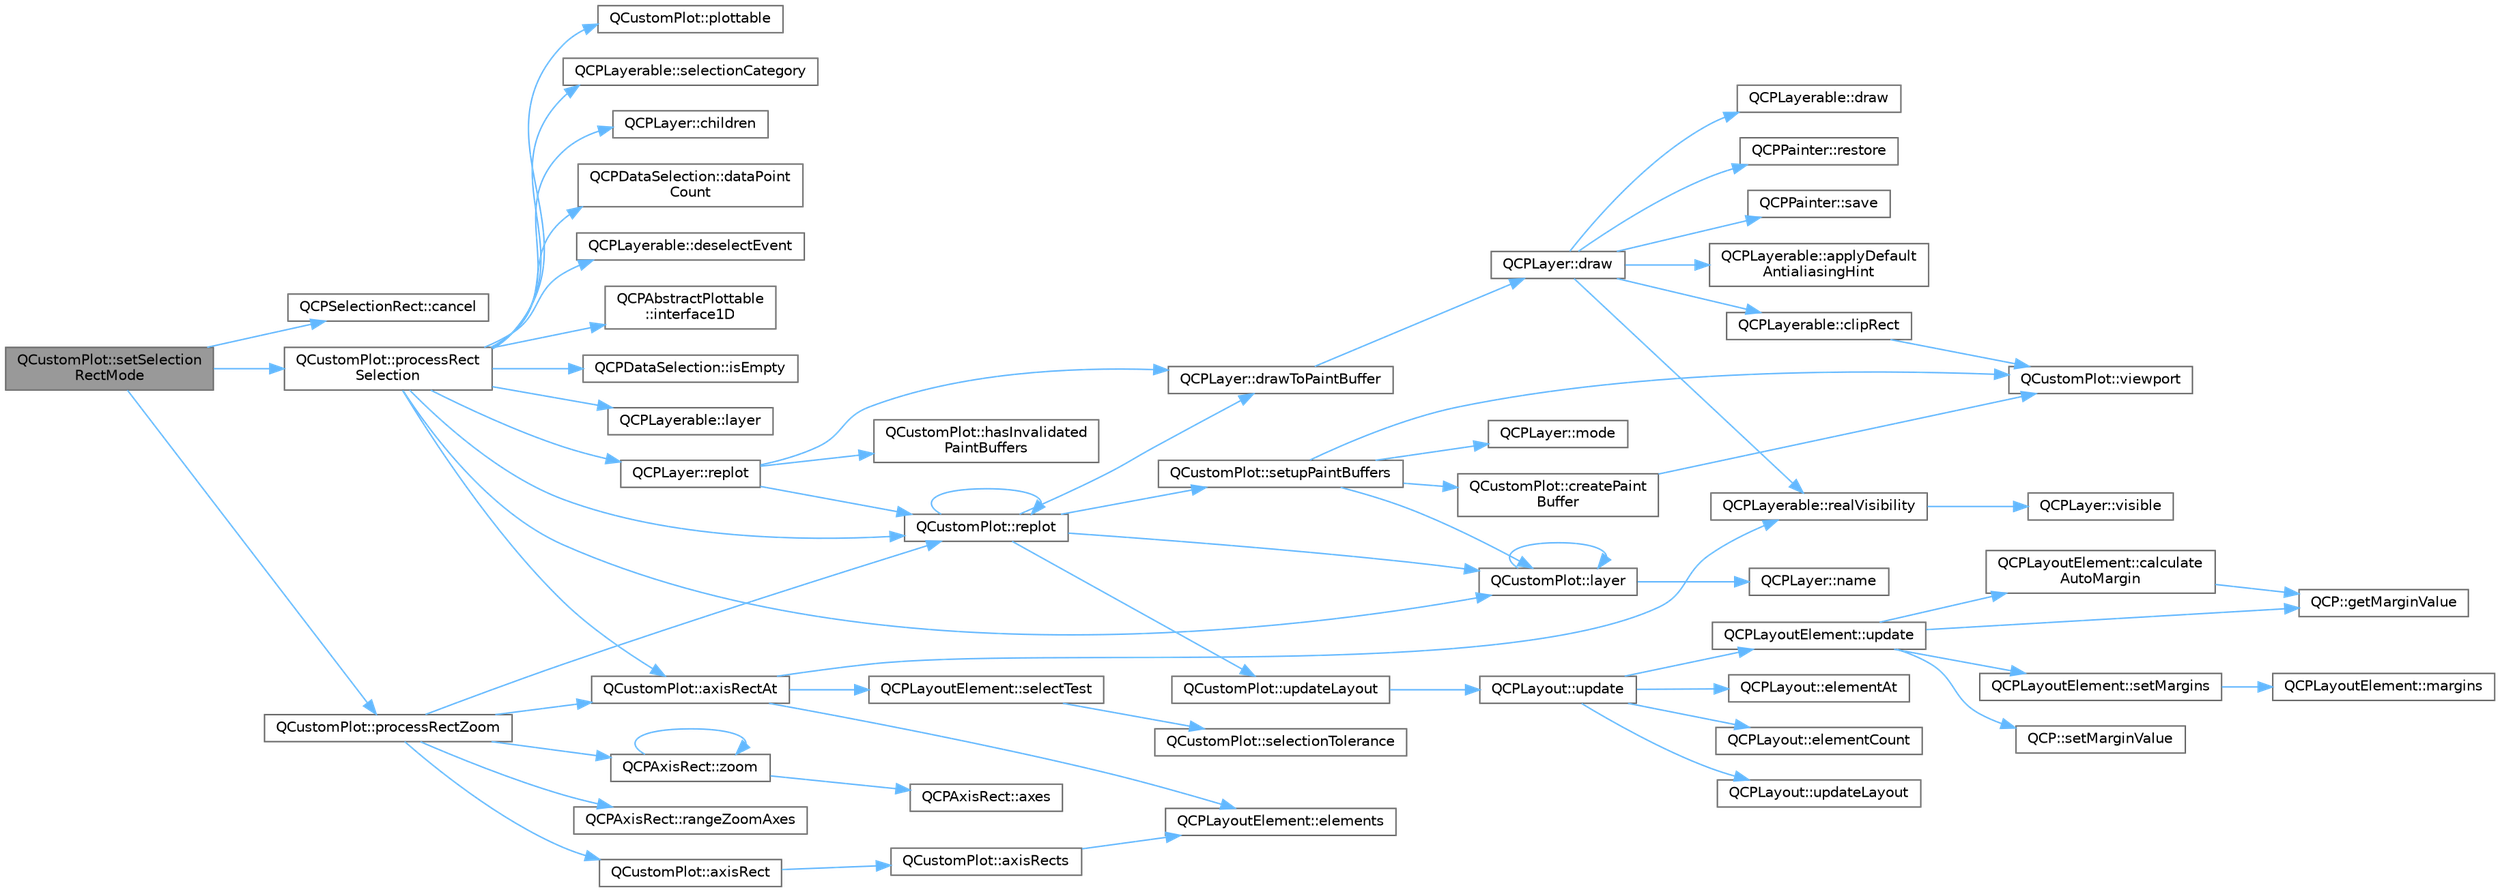 digraph "QCustomPlot::setSelectionRectMode"
{
 // LATEX_PDF_SIZE
  bgcolor="transparent";
  edge [fontname=Helvetica,fontsize=10,labelfontname=Helvetica,labelfontsize=10];
  node [fontname=Helvetica,fontsize=10,shape=box,height=0.2,width=0.4];
  rankdir="LR";
  Node1 [label="QCustomPlot::setSelection\lRectMode",height=0.2,width=0.4,color="gray40", fillcolor="grey60", style="filled", fontcolor="black",tooltip=" "];
  Node1 -> Node2 [color="steelblue1",style="solid"];
  Node2 [label="QCPSelectionRect::cancel",height=0.2,width=0.4,color="grey40", fillcolor="white", style="filled",URL="$class_q_c_p_selection_rect.html#af67bc58f4f5ce9a4dc420b9c42de235a",tooltip=" "];
  Node1 -> Node3 [color="steelblue1",style="solid"];
  Node3 [label="QCustomPlot::processRect\lSelection",height=0.2,width=0.4,color="grey40", fillcolor="white", style="filled",URL="$class_q_custom_plot.html#ac10849411e1d0e858ea7f29c8ade364c",tooltip=" "];
  Node3 -> Node4 [color="steelblue1",style="solid"];
  Node4 [label="QCustomPlot::axisRectAt",height=0.2,width=0.4,color="grey40", fillcolor="white", style="filled",URL="$class_q_custom_plot.html#a4a08842fc3e9ba6bed83aa410c5c5ba5",tooltip=" "];
  Node4 -> Node5 [color="steelblue1",style="solid"];
  Node5 [label="QCPLayoutElement::elements",height=0.2,width=0.4,color="grey40", fillcolor="white", style="filled",URL="$class_q_c_p_layout_element.html#a76dec8cb31e498994a944d7647a43309",tooltip=" "];
  Node4 -> Node6 [color="steelblue1",style="solid"];
  Node6 [label="QCPLayerable::realVisibility",height=0.2,width=0.4,color="grey40", fillcolor="white", style="filled",URL="$class_q_c_p_layerable.html#ab054e88f15d485defcb95e7376f119e7",tooltip=" "];
  Node6 -> Node7 [color="steelblue1",style="solid"];
  Node7 [label="QCPLayer::visible",height=0.2,width=0.4,color="grey40", fillcolor="white", style="filled",URL="$class_q_c_p_layer.html#ad1cc2d6b32d2abb33c7f449b964e068c",tooltip=" "];
  Node4 -> Node8 [color="steelblue1",style="solid"];
  Node8 [label="QCPLayoutElement::selectTest",height=0.2,width=0.4,color="grey40", fillcolor="white", style="filled",URL="$class_q_c_p_layout_element.html#ae97f483cccedadbf18ea4525ef240ee4",tooltip=" "];
  Node8 -> Node9 [color="steelblue1",style="solid"];
  Node9 [label="QCustomPlot::selectionTolerance",height=0.2,width=0.4,color="grey40", fillcolor="white", style="filled",URL="$class_q_custom_plot.html#a5441d11013afeaf4b8f2ea06e8624a25",tooltip=" "];
  Node3 -> Node10 [color="steelblue1",style="solid"];
  Node10 [label="QCPLayer::children",height=0.2,width=0.4,color="grey40", fillcolor="white", style="filled",URL="$class_q_c_p_layer.html#a183b90941fc78f0b136edd77c5fb6966",tooltip=" "];
  Node3 -> Node11 [color="steelblue1",style="solid"];
  Node11 [label="QCPDataSelection::dataPoint\lCount",height=0.2,width=0.4,color="grey40", fillcolor="white", style="filled",URL="$class_q_c_p_data_selection.html#ac9e74dd294778aa799216c3435c9c4f0",tooltip=" "];
  Node3 -> Node12 [color="steelblue1",style="solid"];
  Node12 [label="QCPLayerable::deselectEvent",height=0.2,width=0.4,color="grey40", fillcolor="white", style="filled",URL="$class_q_c_p_layerable.html#ae546370644a5551c76af739afc008bee",tooltip=" "];
  Node3 -> Node13 [color="steelblue1",style="solid"];
  Node13 [label="QCPAbstractPlottable\l::interface1D",height=0.2,width=0.4,color="grey40", fillcolor="white", style="filled",URL="$class_q_c_p_abstract_plottable.html#a81fd9fd5c4f429c074785e2eb238a8e7",tooltip=" "];
  Node3 -> Node14 [color="steelblue1",style="solid"];
  Node14 [label="QCPDataSelection::isEmpty",height=0.2,width=0.4,color="grey40", fillcolor="white", style="filled",URL="$class_q_c_p_data_selection.html#a7f7526b475998dc0c3d6c376b24736c9",tooltip=" "];
  Node3 -> Node15 [color="steelblue1",style="solid"];
  Node15 [label="QCPLayerable::layer",height=0.2,width=0.4,color="grey40", fillcolor="white", style="filled",URL="$class_q_c_p_layerable.html#a9d4e121a7f1d2314f906fe698209cac9",tooltip=" "];
  Node3 -> Node16 [color="steelblue1",style="solid"];
  Node16 [label="QCustomPlot::layer",height=0.2,width=0.4,color="grey40", fillcolor="white", style="filled",URL="$class_q_custom_plot.html#a0a96244e7773b242ef23c32b7bdfb159",tooltip=" "];
  Node16 -> Node16 [color="steelblue1",style="solid"];
  Node16 -> Node17 [color="steelblue1",style="solid"];
  Node17 [label="QCPLayer::name",height=0.2,width=0.4,color="grey40", fillcolor="white", style="filled",URL="$class_q_c_p_layer.html#a37806f662b50b588fb1029a14fc5ef50",tooltip=" "];
  Node3 -> Node18 [color="steelblue1",style="solid"];
  Node18 [label="QCustomPlot::plottable",height=0.2,width=0.4,color="grey40", fillcolor="white", style="filled",URL="$class_q_custom_plot.html#adea38bdc660da9412ba69fb939031567",tooltip=" "];
  Node3 -> Node19 [color="steelblue1",style="solid"];
  Node19 [label="QCPLayer::replot",height=0.2,width=0.4,color="grey40", fillcolor="white", style="filled",URL="$class_q_c_p_layer.html#adefd53b6db02f470151c416f42e37180",tooltip=" "];
  Node19 -> Node20 [color="steelblue1",style="solid"];
  Node20 [label="QCPLayer::drawToPaintBuffer",height=0.2,width=0.4,color="grey40", fillcolor="white", style="filled",URL="$class_q_c_p_layer.html#a4a8e0a86f31462299e7fc8e8158dd2c6",tooltip=" "];
  Node20 -> Node21 [color="steelblue1",style="solid"];
  Node21 [label="QCPLayer::draw",height=0.2,width=0.4,color="grey40", fillcolor="white", style="filled",URL="$class_q_c_p_layer.html#ab831a99c8d30b15ec4533ca341e8813b",tooltip=" "];
  Node21 -> Node22 [color="steelblue1",style="solid"];
  Node22 [label="QCPLayerable::applyDefault\lAntialiasingHint",height=0.2,width=0.4,color="grey40", fillcolor="white", style="filled",URL="$class_q_c_p_layerable.html#afdf83ddc6a265cbf4c89fe99d3d93473",tooltip=" "];
  Node21 -> Node23 [color="steelblue1",style="solid"];
  Node23 [label="QCPLayerable::clipRect",height=0.2,width=0.4,color="grey40", fillcolor="white", style="filled",URL="$class_q_c_p_layerable.html#acbcfc9ecc75433747b1978a77b1864b3",tooltip=" "];
  Node23 -> Node24 [color="steelblue1",style="solid"];
  Node24 [label="QCustomPlot::viewport",height=0.2,width=0.4,color="grey40", fillcolor="white", style="filled",URL="$class_q_custom_plot.html#a19842409b18f556b256d05e97fffc670",tooltip=" "];
  Node21 -> Node25 [color="steelblue1",style="solid"];
  Node25 [label="QCPLayerable::draw",height=0.2,width=0.4,color="grey40", fillcolor="white", style="filled",URL="$class_q_c_p_layerable.html#aecf2f7087482d4b6a78cb2770e5ed12d",tooltip=" "];
  Node21 -> Node6 [color="steelblue1",style="solid"];
  Node21 -> Node26 [color="steelblue1",style="solid"];
  Node26 [label="QCPPainter::restore",height=0.2,width=0.4,color="grey40", fillcolor="white", style="filled",URL="$class_q_c_p_painter.html#a64908e6298d5bbd83457dc987cc3a022",tooltip=" "];
  Node21 -> Node27 [color="steelblue1",style="solid"];
  Node27 [label="QCPPainter::save",height=0.2,width=0.4,color="grey40", fillcolor="white", style="filled",URL="$class_q_c_p_painter.html#a8fd6821ee6fecbfa04444c9062912abd",tooltip=" "];
  Node19 -> Node28 [color="steelblue1",style="solid"];
  Node28 [label="QCustomPlot::hasInvalidated\lPaintBuffers",height=0.2,width=0.4,color="grey40", fillcolor="white", style="filled",URL="$class_q_custom_plot.html#ad452b582348c8e99462d83fe1cd0279b",tooltip=" "];
  Node19 -> Node29 [color="steelblue1",style="solid"];
  Node29 [label="QCustomPlot::replot",height=0.2,width=0.4,color="grey40", fillcolor="white", style="filled",URL="$class_q_custom_plot.html#aa4bfe7d70dbe67e81d877819b75ab9af",tooltip=" "];
  Node29 -> Node20 [color="steelblue1",style="solid"];
  Node29 -> Node16 [color="steelblue1",style="solid"];
  Node29 -> Node29 [color="steelblue1",style="solid"];
  Node29 -> Node30 [color="steelblue1",style="solid"];
  Node30 [label="QCustomPlot::setupPaintBuffers",height=0.2,width=0.4,color="grey40", fillcolor="white", style="filled",URL="$class_q_custom_plot.html#a2685341f7242c3882f4cc5e379308d71",tooltip=" "];
  Node30 -> Node31 [color="steelblue1",style="solid"];
  Node31 [label="QCustomPlot::createPaint\lBuffer",height=0.2,width=0.4,color="grey40", fillcolor="white", style="filled",URL="$class_q_custom_plot.html#a943b57596a1adf7f0e75c3b50e407ae6",tooltip=" "];
  Node31 -> Node24 [color="steelblue1",style="solid"];
  Node30 -> Node16 [color="steelblue1",style="solid"];
  Node30 -> Node32 [color="steelblue1",style="solid"];
  Node32 [label="QCPLayer::mode",height=0.2,width=0.4,color="grey40", fillcolor="white", style="filled",URL="$class_q_c_p_layer.html#a44ae50b011b19f3dd46a38d8e2e2c1b6",tooltip=" "];
  Node30 -> Node24 [color="steelblue1",style="solid"];
  Node29 -> Node33 [color="steelblue1",style="solid"];
  Node33 [label="QCustomPlot::updateLayout",height=0.2,width=0.4,color="grey40", fillcolor="white", style="filled",URL="$class_q_custom_plot.html#a6e6693e2c249f65437382ffd93405e04",tooltip=" "];
  Node33 -> Node34 [color="steelblue1",style="solid"];
  Node34 [label="QCPLayout::update",height=0.2,width=0.4,color="grey40", fillcolor="white", style="filled",URL="$class_q_c_p_layout.html#a48ecc9c98ea90b547c3e27a931a8f7bd",tooltip=" "];
  Node34 -> Node35 [color="steelblue1",style="solid"];
  Node35 [label="QCPLayout::elementAt",height=0.2,width=0.4,color="grey40", fillcolor="white", style="filled",URL="$class_q_c_p_layout.html#afa73ca7d859f8a3ee5c73c9b353d2a56",tooltip=" "];
  Node34 -> Node36 [color="steelblue1",style="solid"];
  Node36 [label="QCPLayout::elementCount",height=0.2,width=0.4,color="grey40", fillcolor="white", style="filled",URL="$class_q_c_p_layout.html#a39d3e9ef5d9b82ab1885ba1cb9597e56",tooltip=" "];
  Node34 -> Node37 [color="steelblue1",style="solid"];
  Node37 [label="QCPLayoutElement::update",height=0.2,width=0.4,color="grey40", fillcolor="white", style="filled",URL="$class_q_c_p_layout_element.html#a929c2ec62e0e0e1d8418eaa802e2af9b",tooltip=" "];
  Node37 -> Node38 [color="steelblue1",style="solid"];
  Node38 [label="QCPLayoutElement::calculate\lAutoMargin",height=0.2,width=0.4,color="grey40", fillcolor="white", style="filled",URL="$class_q_c_p_layout_element.html#a005c9f0fe84bc1591a2cf2c46fd477b4",tooltip=" "];
  Node38 -> Node39 [color="steelblue1",style="solid"];
  Node39 [label="QCP::getMarginValue",height=0.2,width=0.4,color="grey40", fillcolor="white", style="filled",URL="$namespace_q_c_p.html#a23a2679d3495c444acc26acc61e35b5b",tooltip=" "];
  Node37 -> Node39 [color="steelblue1",style="solid"];
  Node37 -> Node40 [color="steelblue1",style="solid"];
  Node40 [label="QCPLayoutElement::setMargins",height=0.2,width=0.4,color="grey40", fillcolor="white", style="filled",URL="$class_q_c_p_layout_element.html#a8f450b1f3f992ad576fce2c63d8b79cf",tooltip=" "];
  Node40 -> Node41 [color="steelblue1",style="solid"];
  Node41 [label="QCPLayoutElement::margins",height=0.2,width=0.4,color="grey40", fillcolor="white", style="filled",URL="$class_q_c_p_layout_element.html#af4ac9450aa2d60863bf3a8ea0c940c9d",tooltip=" "];
  Node37 -> Node42 [color="steelblue1",style="solid"];
  Node42 [label="QCP::setMarginValue",height=0.2,width=0.4,color="grey40", fillcolor="white", style="filled",URL="$namespace_q_c_p.html#afbf6e3084c108f2bb4372107945ee82f",tooltip=" "];
  Node34 -> Node43 [color="steelblue1",style="solid"];
  Node43 [label="QCPLayout::updateLayout",height=0.2,width=0.4,color="grey40", fillcolor="white", style="filled",URL="$class_q_c_p_layout.html#a165c77f6287ac92e8d03017ad913378b",tooltip=" "];
  Node3 -> Node29 [color="steelblue1",style="solid"];
  Node3 -> Node44 [color="steelblue1",style="solid"];
  Node44 [label="QCPLayerable::selectionCategory",height=0.2,width=0.4,color="grey40", fillcolor="white", style="filled",URL="$class_q_c_p_layerable.html#a908c9edda761886f33893be326dab77d",tooltip=" "];
  Node1 -> Node45 [color="steelblue1",style="solid"];
  Node45 [label="QCustomPlot::processRectZoom",height=0.2,width=0.4,color="grey40", fillcolor="white", style="filled",URL="$class_q_custom_plot.html#a5508a207dcc279f316142f96d984bba3",tooltip=" "];
  Node45 -> Node46 [color="steelblue1",style="solid"];
  Node46 [label="QCustomPlot::axisRect",height=0.2,width=0.4,color="grey40", fillcolor="white", style="filled",URL="$class_q_custom_plot.html#ae5eefcb5f6ca26689b1fd4f6e25b42f9",tooltip=" "];
  Node46 -> Node47 [color="steelblue1",style="solid"];
  Node47 [label="QCustomPlot::axisRects",height=0.2,width=0.4,color="grey40", fillcolor="white", style="filled",URL="$class_q_custom_plot.html#a12af771429e2d7e313c8c5d5fca068fe",tooltip=" "];
  Node47 -> Node5 [color="steelblue1",style="solid"];
  Node45 -> Node4 [color="steelblue1",style="solid"];
  Node45 -> Node48 [color="steelblue1",style="solid"];
  Node48 [label="QCPAxisRect::rangeZoomAxes",height=0.2,width=0.4,color="grey40", fillcolor="white", style="filled",URL="$class_q_c_p_axis_rect.html#a86aac0f435f209d60dacd22cda10c104",tooltip=" "];
  Node45 -> Node29 [color="steelblue1",style="solid"];
  Node45 -> Node49 [color="steelblue1",style="solid"];
  Node49 [label="QCPAxisRect::zoom",height=0.2,width=0.4,color="grey40", fillcolor="white", style="filled",URL="$class_q_c_p_axis_rect.html#a5fc8460564e81dcc2a9343dc8bc1fe67",tooltip=" "];
  Node49 -> Node50 [color="steelblue1",style="solid"];
  Node50 [label="QCPAxisRect::axes",height=0.2,width=0.4,color="grey40", fillcolor="white", style="filled",URL="$class_q_c_p_axis_rect.html#a11657b8faebe9677180860e8057ede26",tooltip=" "];
  Node49 -> Node49 [color="steelblue1",style="solid"];
}
